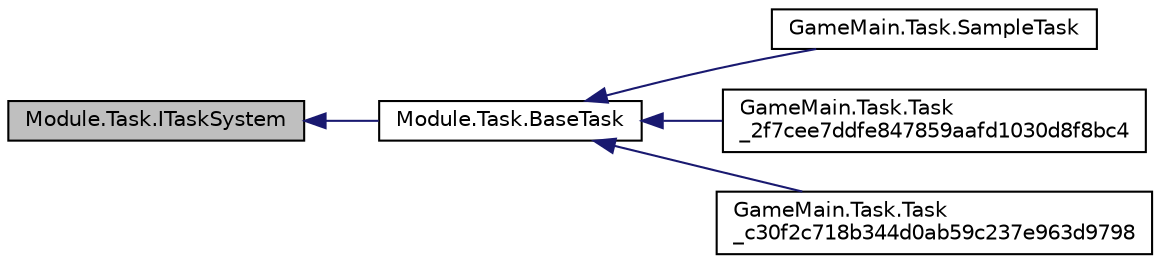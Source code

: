 digraph "Module.Task.ITaskSystem"
{
 // LATEX_PDF_SIZE
  edge [fontname="Helvetica",fontsize="10",labelfontname="Helvetica",labelfontsize="10"];
  node [fontname="Helvetica",fontsize="10",shape=record];
  rankdir="LR";
  Node1 [label="Module.Task.ITaskSystem",height=0.2,width=0.4,color="black", fillcolor="grey75", style="filled", fontcolor="black",tooltip="タスクにゲームループを適用するインターフェース"];
  Node1 -> Node2 [dir="back",color="midnightblue",fontsize="10",style="solid",fontname="Helvetica"];
  Node2 [label="Module.Task.BaseTask",height=0.2,width=0.4,color="black", fillcolor="white", style="filled",URL="$classModule_1_1Task_1_1BaseTask.html",tooltip="全てのタスクのベースクラス"];
  Node2 -> Node3 [dir="back",color="midnightblue",fontsize="10",style="solid",fontname="Helvetica"];
  Node3 [label="GameMain.Task.SampleTask",height=0.2,width=0.4,color="black", fillcolor="white", style="filled",URL="$classGameMain_1_1Task_1_1SampleTask.html",tooltip=" "];
  Node2 -> Node4 [dir="back",color="midnightblue",fontsize="10",style="solid",fontname="Helvetica"];
  Node4 [label="GameMain.Task.Task\l_2f7cee7ddfe847859aafd1030d8f8bc4",height=0.2,width=0.4,color="black", fillcolor="white", style="filled",URL="$classGameMain_1_1Task_1_1Task__2f7cee7ddfe847859aafd1030d8f8bc4.html",tooltip=" "];
  Node2 -> Node5 [dir="back",color="midnightblue",fontsize="10",style="solid",fontname="Helvetica"];
  Node5 [label="GameMain.Task.Task\l_c30f2c718b344d0ab59c237e963d9798",height=0.2,width=0.4,color="black", fillcolor="white", style="filled",URL="$classGameMain_1_1Task_1_1Task__c30f2c718b344d0ab59c237e963d9798.html",tooltip=" "];
}
